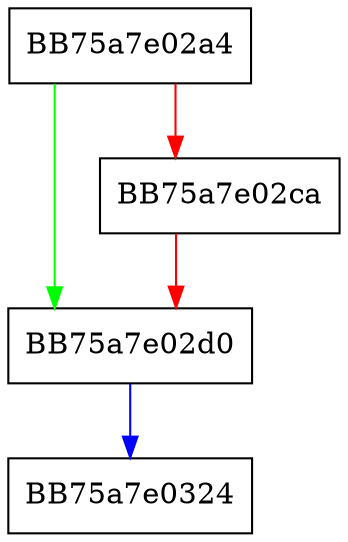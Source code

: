 digraph GetVcnSegmentMappingFromBaseRecord {
  node [shape="box"];
  graph [splines=ortho];
  BB75a7e02a4 -> BB75a7e02d0 [color="green"];
  BB75a7e02a4 -> BB75a7e02ca [color="red"];
  BB75a7e02ca -> BB75a7e02d0 [color="red"];
  BB75a7e02d0 -> BB75a7e0324 [color="blue"];
}